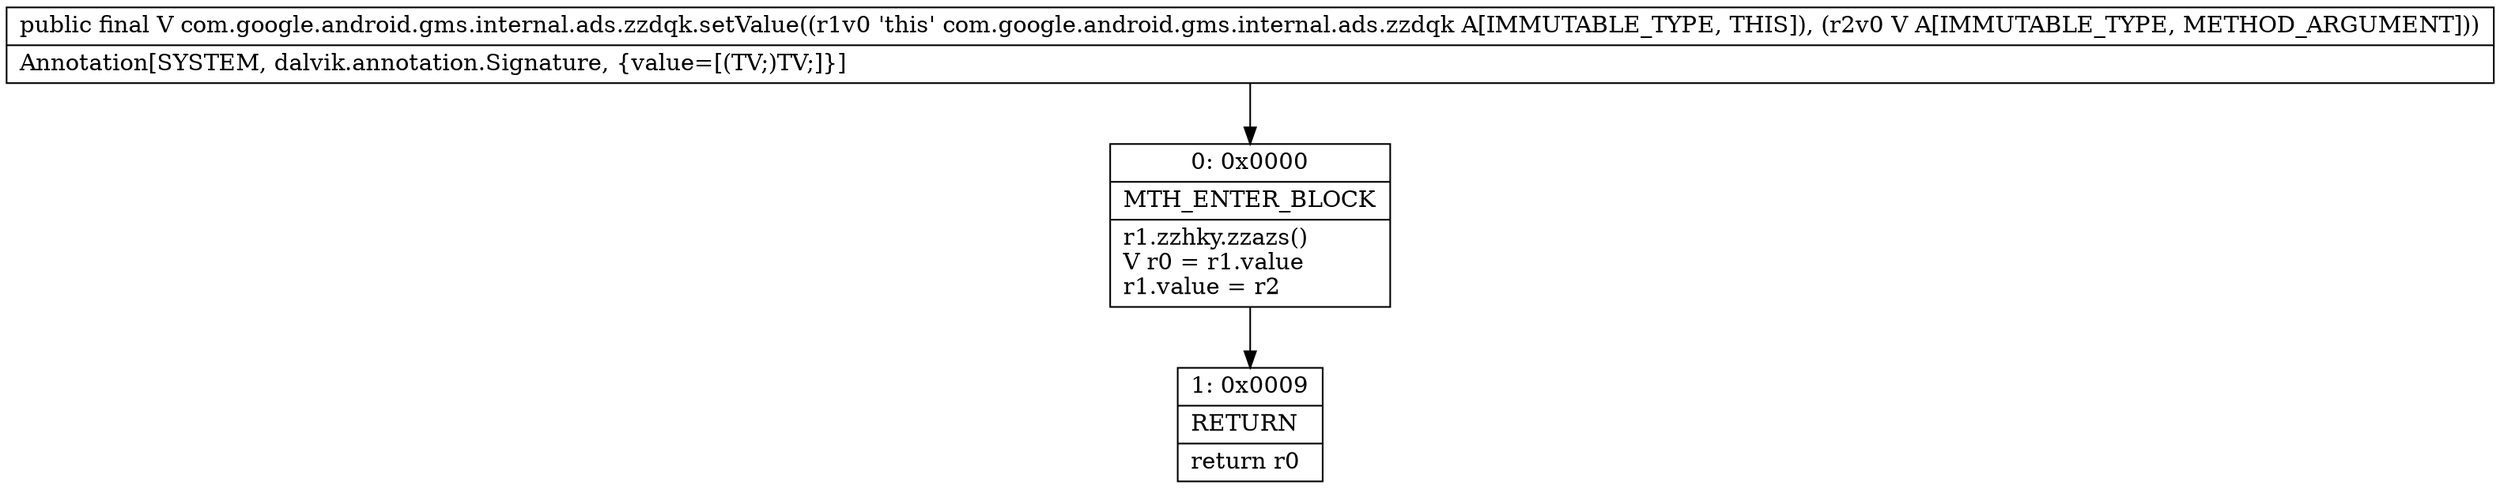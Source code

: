 digraph "CFG forcom.google.android.gms.internal.ads.zzdqk.setValue(Ljava\/lang\/Object;)Ljava\/lang\/Object;" {
Node_0 [shape=record,label="{0\:\ 0x0000|MTH_ENTER_BLOCK\l|r1.zzhky.zzazs()\lV r0 = r1.value\lr1.value = r2\l}"];
Node_1 [shape=record,label="{1\:\ 0x0009|RETURN\l|return r0\l}"];
MethodNode[shape=record,label="{public final V com.google.android.gms.internal.ads.zzdqk.setValue((r1v0 'this' com.google.android.gms.internal.ads.zzdqk A[IMMUTABLE_TYPE, THIS]), (r2v0 V A[IMMUTABLE_TYPE, METHOD_ARGUMENT]))  | Annotation[SYSTEM, dalvik.annotation.Signature, \{value=[(TV;)TV;]\}]\l}"];
MethodNode -> Node_0;
Node_0 -> Node_1;
}

